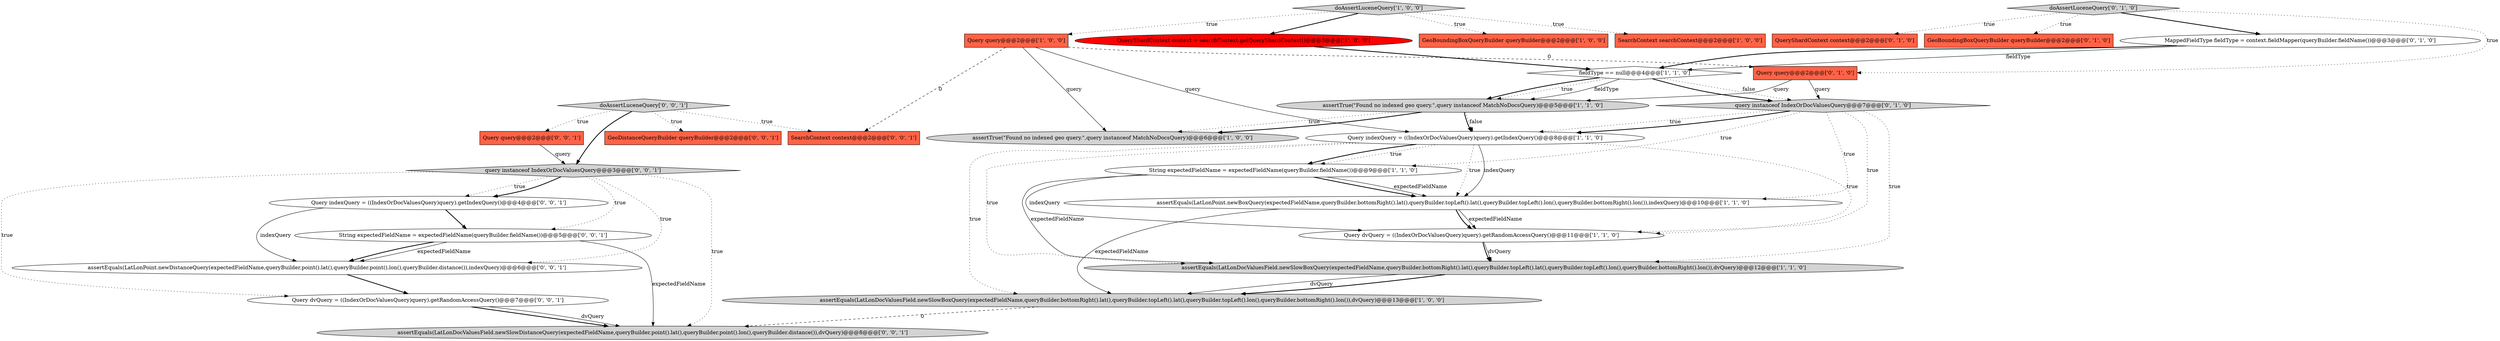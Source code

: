 digraph {
3 [style = filled, label = "assertEquals(LatLonDocValuesField.newSlowBoxQuery(expectedFieldName,queryBuilder.bottomRight().lat(),queryBuilder.topLeft().lat(),queryBuilder.topLeft().lon(),queryBuilder.bottomRight().lon()),dvQuery)@@@13@@@['1', '0', '0']", fillcolor = lightgray, shape = ellipse image = "AAA0AAABBB1BBB"];
1 [style = filled, label = "fieldType == null@@@4@@@['1', '1', '0']", fillcolor = white, shape = diamond image = "AAA0AAABBB1BBB"];
8 [style = filled, label = "assertEquals(LatLonPoint.newBoxQuery(expectedFieldName,queryBuilder.bottomRight().lat(),queryBuilder.topLeft().lat(),queryBuilder.topLeft().lon(),queryBuilder.bottomRight().lon()),indexQuery)@@@10@@@['1', '1', '0']", fillcolor = white, shape = ellipse image = "AAA0AAABBB1BBB"];
24 [style = filled, label = "Query indexQuery = ((IndexOrDocValuesQuery)query).getIndexQuery()@@@4@@@['0', '0', '1']", fillcolor = white, shape = ellipse image = "AAA0AAABBB3BBB"];
0 [style = filled, label = "Query indexQuery = ((IndexOrDocValuesQuery)query).getIndexQuery()@@@8@@@['1', '1', '0']", fillcolor = white, shape = ellipse image = "AAA0AAABBB1BBB"];
17 [style = filled, label = "query instanceof IndexOrDocValuesQuery@@@7@@@['0', '1', '0']", fillcolor = lightgray, shape = diamond image = "AAA0AAABBB2BBB"];
19 [style = filled, label = "Query query@@@2@@@['0', '1', '0']", fillcolor = tomato, shape = box image = "AAA1AAABBB2BBB"];
21 [style = filled, label = "GeoDistanceQueryBuilder queryBuilder@@@2@@@['0', '0', '1']", fillcolor = tomato, shape = box image = "AAA0AAABBB3BBB"];
28 [style = filled, label = "Query dvQuery = ((IndexOrDocValuesQuery)query).getRandomAccessQuery()@@@7@@@['0', '0', '1']", fillcolor = white, shape = ellipse image = "AAA0AAABBB3BBB"];
10 [style = filled, label = "doAssertLuceneQuery['1', '0', '0']", fillcolor = lightgray, shape = diamond image = "AAA0AAABBB1BBB"];
26 [style = filled, label = "assertEquals(LatLonDocValuesField.newSlowDistanceQuery(expectedFieldName,queryBuilder.point().lat(),queryBuilder.point().lon(),queryBuilder.distance()),dvQuery)@@@8@@@['0', '0', '1']", fillcolor = lightgray, shape = ellipse image = "AAA0AAABBB3BBB"];
12 [style = filled, label = "String expectedFieldName = expectedFieldName(queryBuilder.fieldName())@@@9@@@['1', '1', '0']", fillcolor = white, shape = ellipse image = "AAA0AAABBB1BBB"];
15 [style = filled, label = "MappedFieldType fieldType = context.fieldMapper(queryBuilder.fieldName())@@@3@@@['0', '1', '0']", fillcolor = white, shape = ellipse image = "AAA0AAABBB2BBB"];
25 [style = filled, label = "String expectedFieldName = expectedFieldName(queryBuilder.fieldName())@@@5@@@['0', '0', '1']", fillcolor = white, shape = ellipse image = "AAA0AAABBB3BBB"];
9 [style = filled, label = "Query dvQuery = ((IndexOrDocValuesQuery)query).getRandomAccessQuery()@@@11@@@['1', '1', '0']", fillcolor = white, shape = ellipse image = "AAA0AAABBB1BBB"];
2 [style = filled, label = "assertTrue(\"Found no indexed geo query.\",query instanceof MatchNoDocsQuery)@@@5@@@['1', '1', '0']", fillcolor = lightgray, shape = ellipse image = "AAA0AAABBB1BBB"];
5 [style = filled, label = "GeoBoundingBoxQueryBuilder queryBuilder@@@2@@@['1', '0', '0']", fillcolor = tomato, shape = box image = "AAA0AAABBB1BBB"];
18 [style = filled, label = "doAssertLuceneQuery['0', '1', '0']", fillcolor = lightgray, shape = diamond image = "AAA0AAABBB2BBB"];
23 [style = filled, label = "doAssertLuceneQuery['0', '0', '1']", fillcolor = lightgray, shape = diamond image = "AAA0AAABBB3BBB"];
29 [style = filled, label = "SearchContext context@@@2@@@['0', '0', '1']", fillcolor = tomato, shape = box image = "AAA0AAABBB3BBB"];
27 [style = filled, label = "query instanceof IndexOrDocValuesQuery@@@3@@@['0', '0', '1']", fillcolor = lightgray, shape = diamond image = "AAA0AAABBB3BBB"];
14 [style = filled, label = "QueryShardContext context@@@2@@@['0', '1', '0']", fillcolor = tomato, shape = box image = "AAA0AAABBB2BBB"];
11 [style = filled, label = "assertEquals(LatLonDocValuesField.newSlowBoxQuery(expectedFieldName,queryBuilder.bottomRight().lat(),queryBuilder.topLeft().lat(),queryBuilder.topLeft().lon(),queryBuilder.bottomRight().lon()),dvQuery)@@@12@@@['1', '1', '0']", fillcolor = lightgray, shape = ellipse image = "AAA0AAABBB1BBB"];
22 [style = filled, label = "Query query@@@2@@@['0', '0', '1']", fillcolor = tomato, shape = box image = "AAA0AAABBB3BBB"];
16 [style = filled, label = "GeoBoundingBoxQueryBuilder queryBuilder@@@2@@@['0', '1', '0']", fillcolor = tomato, shape = box image = "AAA0AAABBB2BBB"];
7 [style = filled, label = "assertTrue(\"Found no indexed geo query.\",query instanceof MatchNoDocsQuery)@@@6@@@['1', '0', '0']", fillcolor = lightgray, shape = ellipse image = "AAA0AAABBB1BBB"];
20 [style = filled, label = "assertEquals(LatLonPoint.newDistanceQuery(expectedFieldName,queryBuilder.point().lat(),queryBuilder.point().lon(),queryBuilder.distance()),indexQuery)@@@6@@@['0', '0', '1']", fillcolor = white, shape = ellipse image = "AAA0AAABBB3BBB"];
13 [style = filled, label = "QueryShardContext context = searchContext.getQueryShardContext()@@@3@@@['1', '0', '0']", fillcolor = red, shape = ellipse image = "AAA1AAABBB1BBB"];
4 [style = filled, label = "SearchContext searchContext@@@2@@@['1', '0', '0']", fillcolor = tomato, shape = box image = "AAA0AAABBB1BBB"];
6 [style = filled, label = "Query query@@@2@@@['1', '0', '0']", fillcolor = tomato, shape = box image = "AAA1AAABBB1BBB"];
0->12 [style = dotted, label="true"];
12->11 [style = solid, label="expectedFieldName"];
25->26 [style = solid, label="expectedFieldName"];
10->6 [style = dotted, label="true"];
17->0 [style = dotted, label="true"];
9->11 [style = bold, label=""];
27->25 [style = dotted, label="true"];
23->27 [style = bold, label=""];
3->26 [style = dashed, label="0"];
1->17 [style = dotted, label="false"];
19->2 [style = solid, label="query"];
18->16 [style = dotted, label="true"];
23->22 [style = dotted, label="true"];
27->26 [style = dotted, label="true"];
0->12 [style = bold, label=""];
15->1 [style = solid, label="fieldType"];
6->0 [style = solid, label="query"];
18->15 [style = bold, label=""];
20->28 [style = bold, label=""];
18->19 [style = dotted, label="true"];
23->21 [style = dotted, label="true"];
17->11 [style = dotted, label="true"];
11->3 [style = solid, label="dvQuery"];
8->9 [style = solid, label="expectedFieldName"];
28->26 [style = bold, label=""];
27->24 [style = dotted, label="true"];
2->0 [style = dotted, label="false"];
10->5 [style = dotted, label="true"];
18->14 [style = dotted, label="true"];
28->26 [style = solid, label="dvQuery"];
13->1 [style = bold, label=""];
1->17 [style = bold, label=""];
0->8 [style = dotted, label="true"];
27->28 [style = dotted, label="true"];
17->8 [style = dotted, label="true"];
25->20 [style = bold, label=""];
2->0 [style = bold, label=""];
17->0 [style = bold, label=""];
6->29 [style = dashed, label="0"];
10->13 [style = bold, label=""];
17->12 [style = dotted, label="true"];
11->3 [style = bold, label=""];
9->11 [style = solid, label="dvQuery"];
12->9 [style = solid, label="indexQuery"];
12->8 [style = bold, label=""];
24->25 [style = bold, label=""];
2->7 [style = dotted, label="true"];
17->9 [style = dotted, label="true"];
27->20 [style = dotted, label="true"];
6->19 [style = dashed, label="0"];
19->17 [style = solid, label="query"];
8->9 [style = bold, label=""];
6->7 [style = solid, label="query"];
0->8 [style = solid, label="indexQuery"];
22->27 [style = solid, label="query"];
12->8 [style = solid, label="expectedFieldName"];
1->2 [style = bold, label=""];
27->24 [style = bold, label=""];
0->3 [style = dotted, label="true"];
2->7 [style = bold, label=""];
10->4 [style = dotted, label="true"];
23->29 [style = dotted, label="true"];
1->2 [style = dotted, label="true"];
24->20 [style = solid, label="indexQuery"];
0->11 [style = dotted, label="true"];
25->20 [style = solid, label="expectedFieldName"];
8->3 [style = solid, label="expectedFieldName"];
0->9 [style = dotted, label="true"];
1->2 [style = solid, label="fieldType"];
15->1 [style = bold, label=""];
}
